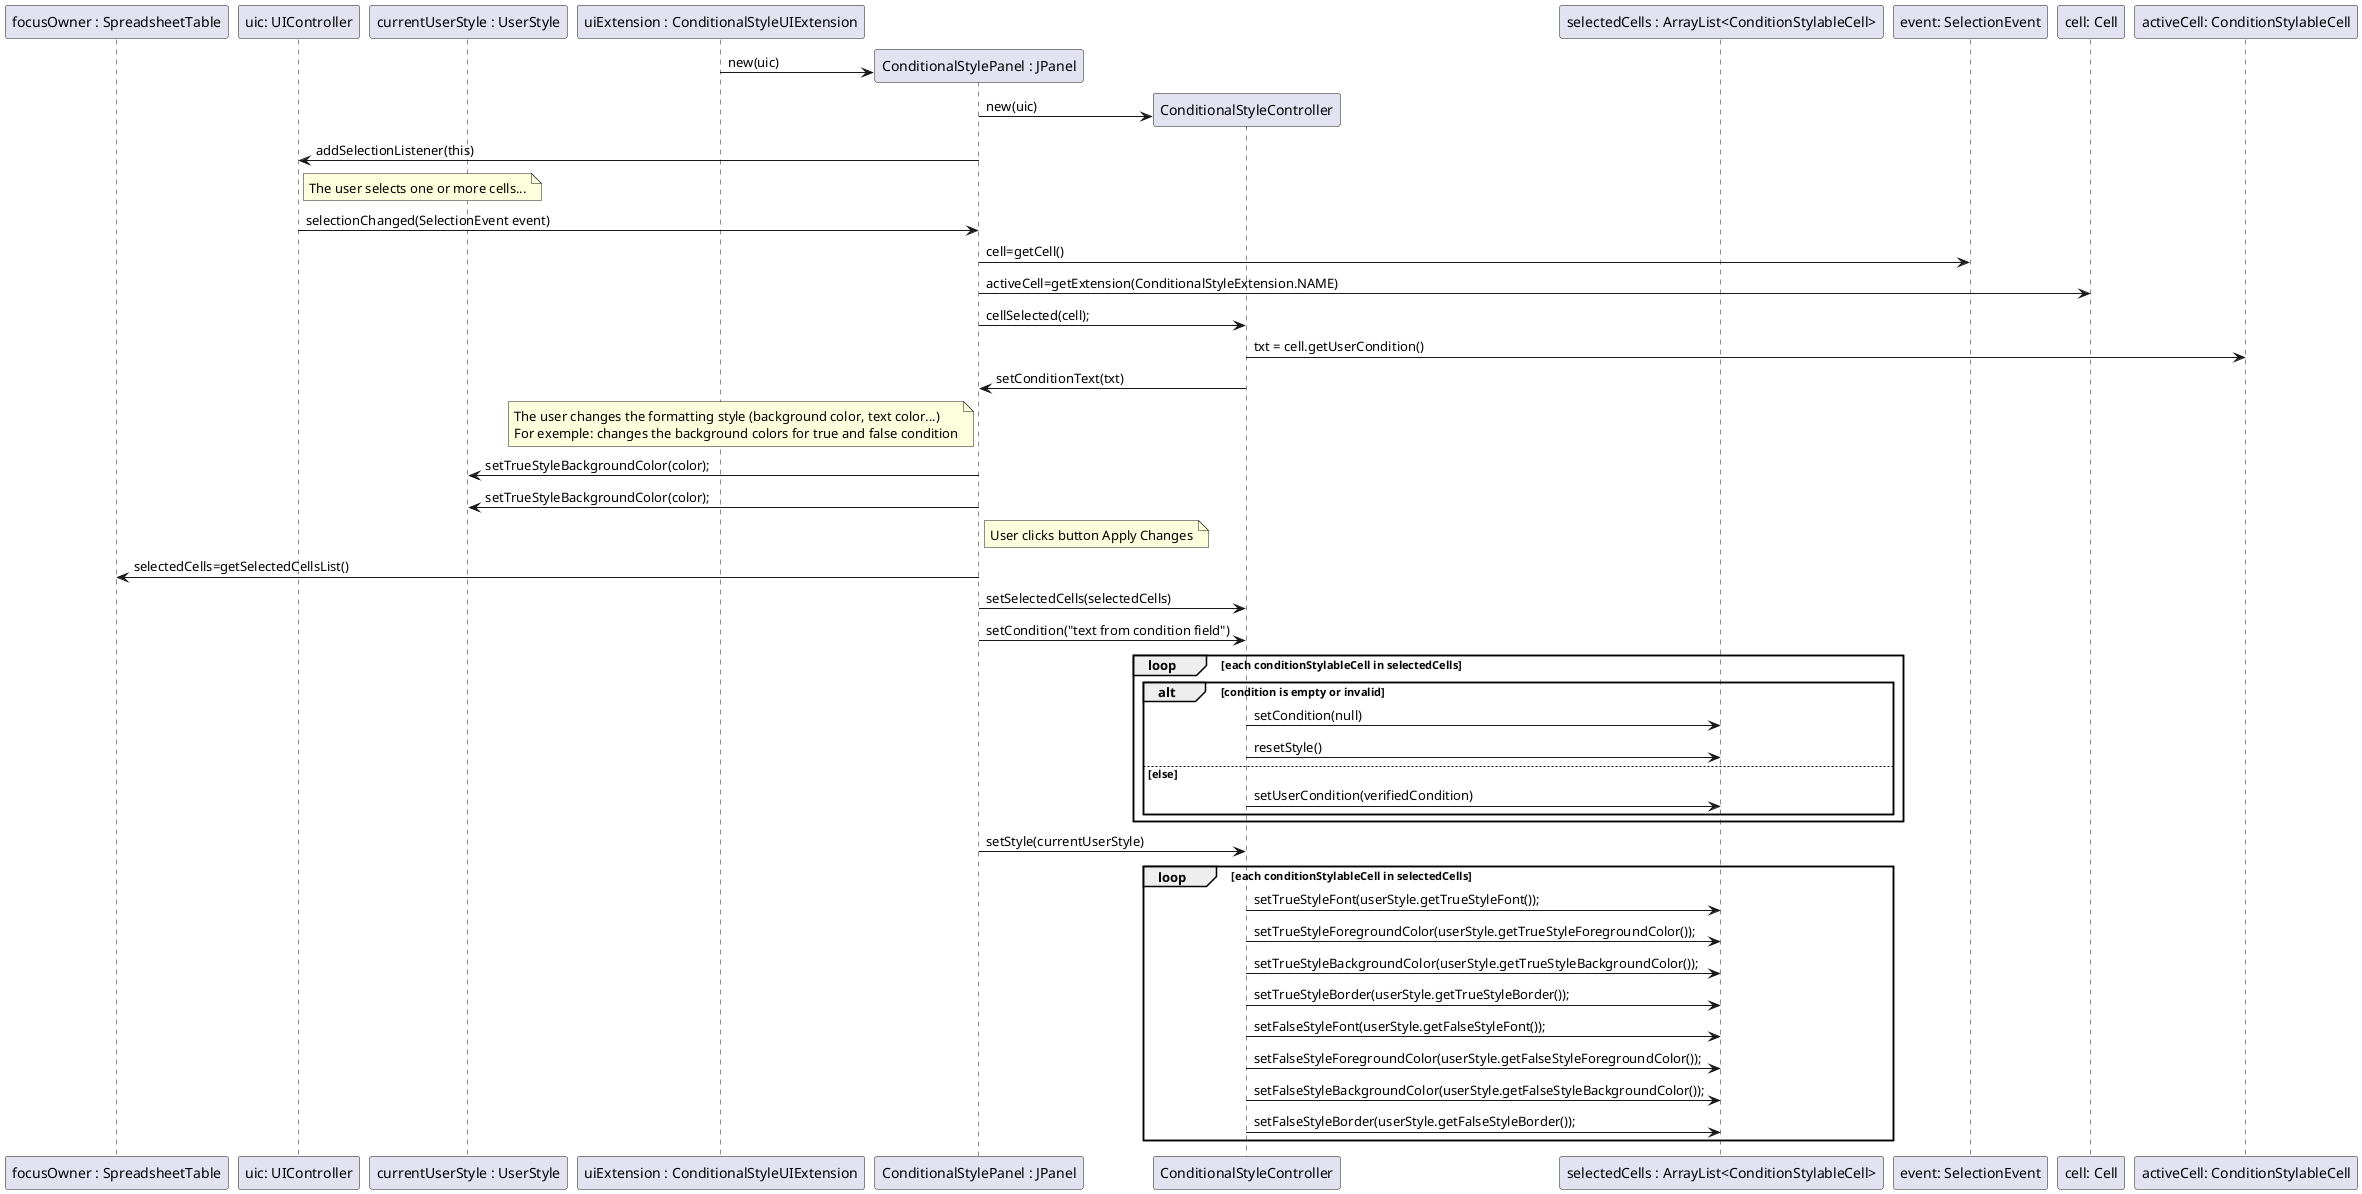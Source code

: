 @startuml design.png
    participant "focusOwner : SpreadsheetTable" as st
    participant "uic: UIController" as uic
    participant "currentUserStyle : UserStyle" as us
    participant "uiExtension : ConditionalStyleUIExtension" as UIExt
    participant "ConditionalStylePanel : JPanel" as crp
    participant "ConditionalStyleController" as ctrl
    participant "selectedCells : ArrayList<ConditionStylableCell>" as csc
    participant "event: SelectionEvent" as event
    participant "cell: Cell" as cell
    participant "activeCell: ConditionStylableCell" as activeCell

    create crp
    UIExt -> crp :  new(uic)

    create ctrl
    crp -> ctrl : new(uic)
    crp -> uic : addSelectionListener(this)

    note right of uic
        The user selects one or more cells...
    end note

    uic -> crp : selectionChanged(SelectionEvent event)
    crp -> event : cell=getCell()
    crp -> cell : activeCell=getExtension(ConditionalStyleExtension.NAME)

    crp -> ctrl : cellSelected(cell);
    ctrl -> activeCell : txt = cell.getUserCondition()
    ctrl -> crp : setConditionText(txt)

    note left of crp
        The user changes the formatting style (background color, text color...)
        For exemple: changes the background colors for true and false condition
    end note

    crp -> us : setTrueStyleBackgroundColor(color);
    crp -> us : setTrueStyleBackgroundColor(color);


    note right of crp
    User clicks button Apply Changes
    end note

    crp -> st : selectedCells=getSelectedCellsList()
    crp -> ctrl : setSelectedCells(selectedCells)
    crp -> ctrl : setCondition("text from condition field")

    loop each conditionStylableCell in selectedCells
        alt condition is empty or invalid
             ctrl -> csc : setCondition(null)
             ctrl -> csc : resetStyle()
        else else
            ctrl -> csc : setUserCondition(verifiedCondition)
        end
    end

    crp -> ctrl : setStyle(currentUserStyle)

    loop each conditionStylableCell in selectedCells
        ctrl -> csc : setTrueStyleFont(userStyle.getTrueStyleFont());
        ctrl -> csc : setTrueStyleForegroundColor(userStyle.getTrueStyleForegroundColor());
        ctrl -> csc : setTrueStyleBackgroundColor(userStyle.getTrueStyleBackgroundColor());
        ctrl -> csc : setTrueStyleBorder(userStyle.getTrueStyleBorder());
        ctrl -> csc : setFalseStyleFont(userStyle.getFalseStyleFont());
        ctrl -> csc : setFalseStyleForegroundColor(userStyle.getFalseStyleForegroundColor());
        ctrl -> csc : setFalseStyleBackgroundColor(userStyle.getFalseStyleBackgroundColor());
        ctrl -> csc : setFalseStyleBorder(userStyle.getFalseStyleBorder());
    end

@enduml